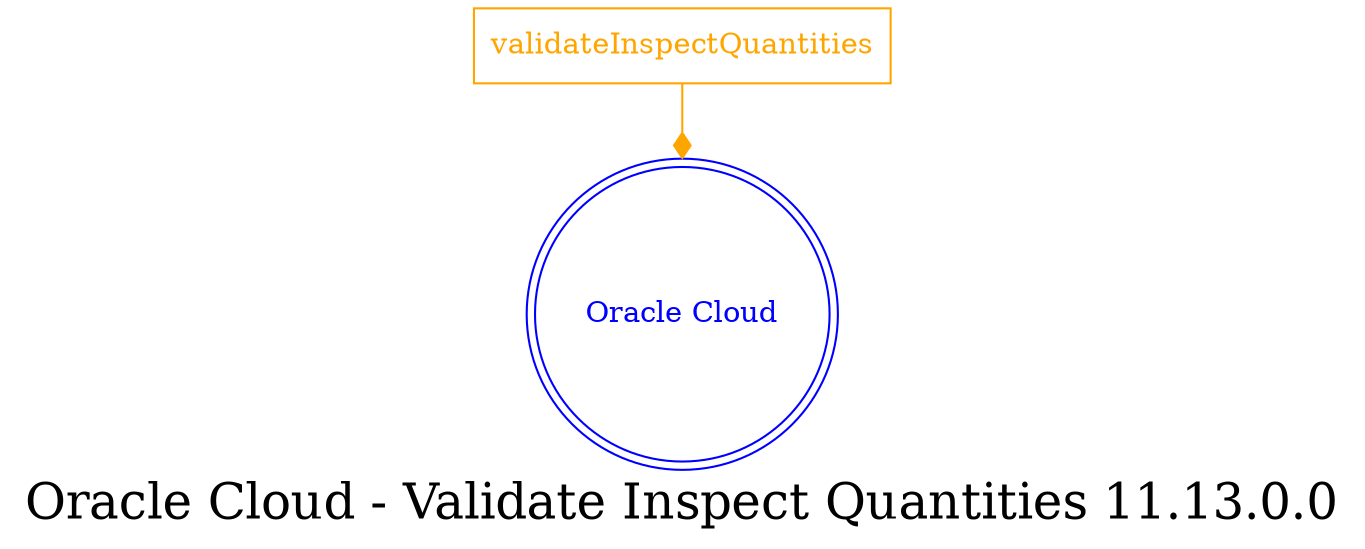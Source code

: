 digraph LexiconGraph {
graph[label="Oracle Cloud - Validate Inspect Quantities 11.13.0.0", fontsize=24]
splines=true
"Oracle Cloud" [color=blue, fontcolor=blue, shape=doublecircle]
"validateInspectQuantities" [color=orange, fontcolor=orange, shape=box]
"validateInspectQuantities" -> "Oracle Cloud" [color=orange, fontcolor=orange, arrowhead=diamond, arrowtail=none]
}
